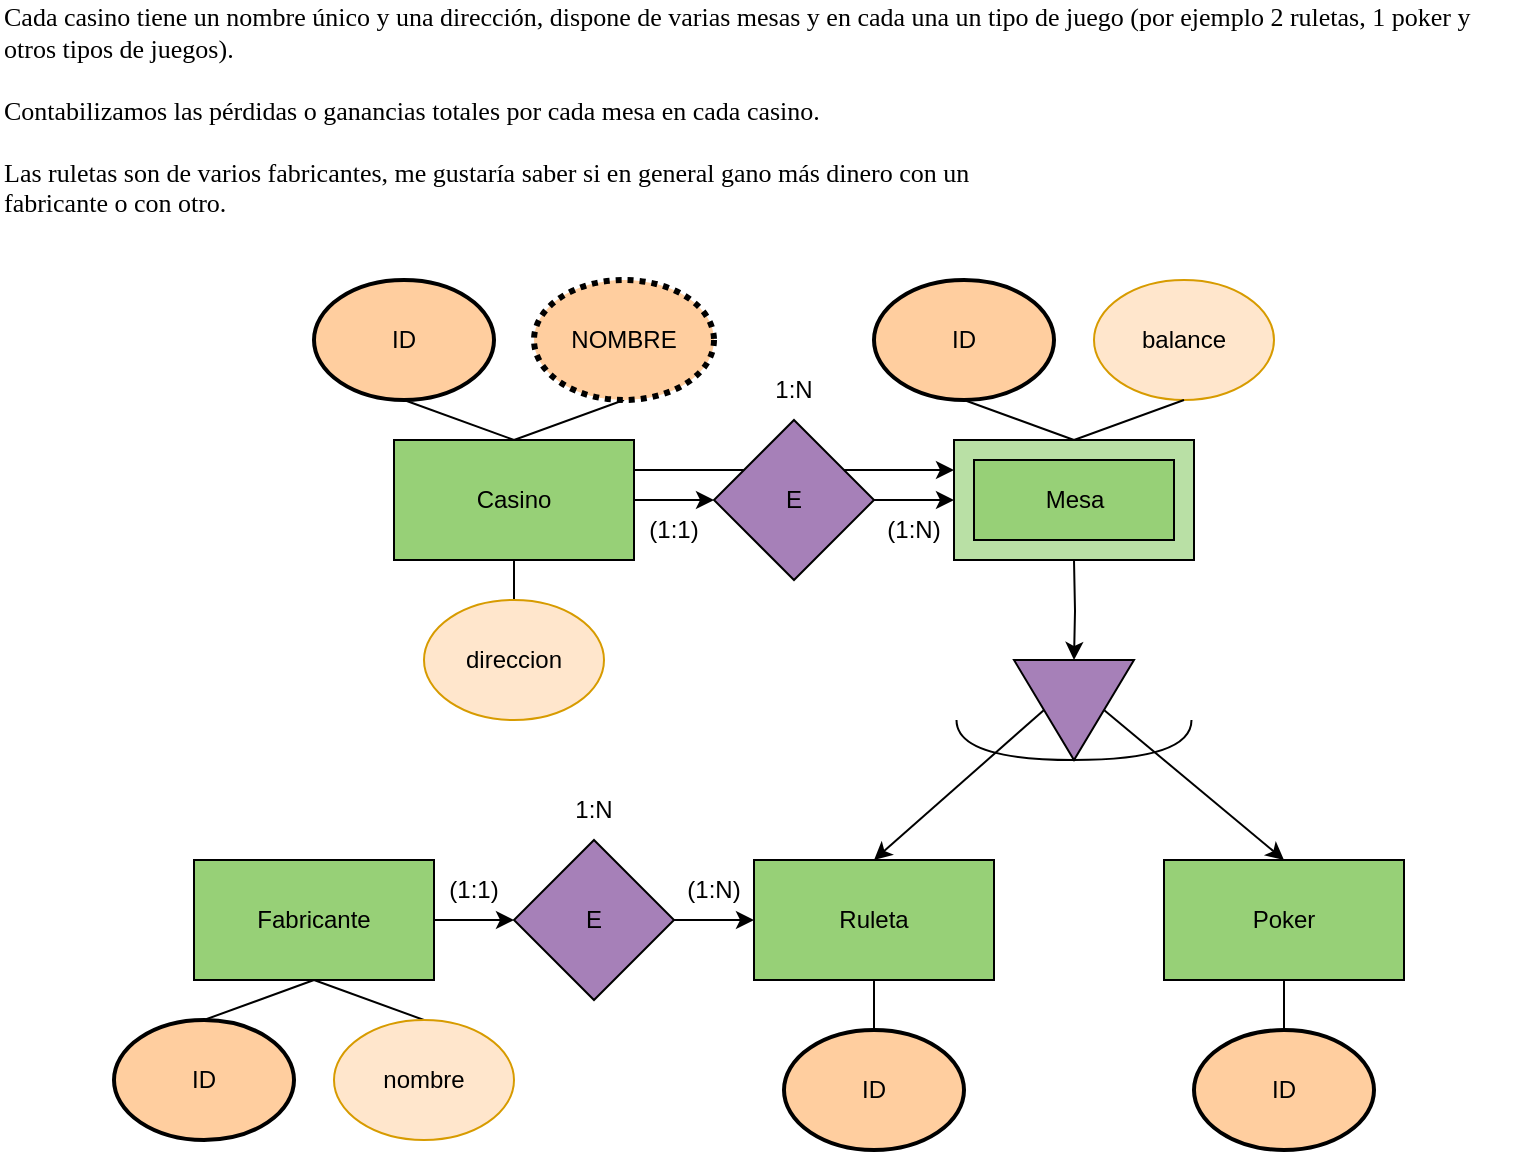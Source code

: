 <mxfile version="22.1.3" type="github">
  <diagram name="Página-1" id="AiLEBq430D1O8LsS42Yc">
    <mxGraphModel dx="1434" dy="750" grid="1" gridSize="10" guides="1" tooltips="1" connect="1" arrows="1" fold="1" page="1" pageScale="1" pageWidth="827" pageHeight="1169" math="0" shadow="0">
      <root>
        <mxCell id="0" />
        <mxCell id="1" parent="0" />
        <mxCell id="9Nb8sZ4_BTR4iNPmc8ov-22" style="edgeStyle=orthogonalEdgeStyle;rounded=0;orthogonalLoop=1;jettySize=auto;html=1;exitX=1;exitY=0.25;exitDx=0;exitDy=0;entryX=0;entryY=0;entryDx=0;entryDy=15;entryPerimeter=0;" edge="1" parent="1" source="9Nb8sZ4_BTR4iNPmc8ov-3" target="9Nb8sZ4_BTR4iNPmc8ov-18">
          <mxGeometry relative="1" as="geometry" />
        </mxCell>
        <mxCell id="9Nb8sZ4_BTR4iNPmc8ov-2" value="&lt;div&gt;Cada casino tiene un nombre único y una dirección, dispone de varias mesas y en cada una un&amp;nbsp;&lt;span style=&quot;background-color: initial;&quot;&gt;tipo de juego (por ejemplo 2 ruletas, 1 poker y otros tipos de juegos).&lt;/span&gt;&lt;/div&gt;&lt;div&gt;&lt;span style=&quot;background-color: initial;&quot;&gt;&lt;br&gt;&lt;/span&gt;&lt;/div&gt;&lt;div&gt;Contabilizamos las pérdidas o ganancias totales por cada mesa en cada casino.&lt;/div&gt;&lt;div&gt;&lt;br&gt;&lt;/div&gt;&lt;div&gt;Las ruletas son de varios fabricantes, me gustaría saber si en general gano más dinero con un&lt;/div&gt;&lt;div&gt;fabricante o con otro.&lt;/div&gt;" style="text;html=1;strokeColor=none;fillColor=none;align=left;verticalAlign=middle;whiteSpace=wrap;rounded=0;fontFamily=Verdana;fontSize=13;" vertex="1" parent="1">
          <mxGeometry x="34" y="40" width="760" height="110" as="geometry" />
        </mxCell>
        <mxCell id="9Nb8sZ4_BTR4iNPmc8ov-20" style="edgeStyle=orthogonalEdgeStyle;rounded=0;orthogonalLoop=1;jettySize=auto;html=1;exitX=1;exitY=0.5;exitDx=0;exitDy=0;entryX=0;entryY=0.5;entryDx=0;entryDy=0;" edge="1" parent="1" source="9Nb8sZ4_BTR4iNPmc8ov-3" target="9Nb8sZ4_BTR4iNPmc8ov-17">
          <mxGeometry relative="1" as="geometry" />
        </mxCell>
        <mxCell id="9Nb8sZ4_BTR4iNPmc8ov-3" value="Casino" style="rounded=0;whiteSpace=wrap;html=1;fillColor=#97D077;" vertex="1" parent="1">
          <mxGeometry x="231" y="260" width="120" height="60" as="geometry" />
        </mxCell>
        <mxCell id="9Nb8sZ4_BTR4iNPmc8ov-16" style="edgeStyle=orthogonalEdgeStyle;rounded=0;orthogonalLoop=1;jettySize=auto;html=1;exitX=0.5;exitY=1;exitDx=0;exitDy=0;entryX=0;entryY=0.5;entryDx=0;entryDy=0;" edge="1" parent="1" target="9Nb8sZ4_BTR4iNPmc8ov-11">
          <mxGeometry relative="1" as="geometry">
            <mxPoint x="571" y="320" as="sourcePoint" />
          </mxGeometry>
        </mxCell>
        <mxCell id="9Nb8sZ4_BTR4iNPmc8ov-41" style="rounded=0;orthogonalLoop=1;jettySize=auto;html=1;exitX=0.5;exitY=1;exitDx=0;exitDy=0;entryX=0.5;entryY=0;entryDx=0;entryDy=0;endArrow=none;endFill=0;" edge="1" parent="1" source="9Nb8sZ4_BTR4iNPmc8ov-5" target="9Nb8sZ4_BTR4iNPmc8ov-3">
          <mxGeometry relative="1" as="geometry" />
        </mxCell>
        <mxCell id="9Nb8sZ4_BTR4iNPmc8ov-5" value="ID" style="ellipse;whiteSpace=wrap;html=1;strokeWidth=2;fillColor=#FFCE9F;" vertex="1" parent="1">
          <mxGeometry x="191" y="180" width="90" height="60" as="geometry" />
        </mxCell>
        <mxCell id="9Nb8sZ4_BTR4iNPmc8ov-40" style="rounded=0;orthogonalLoop=1;jettySize=auto;html=1;exitX=0.5;exitY=1;exitDx=0;exitDy=0;entryX=0.5;entryY=0;entryDx=0;entryDy=0;endArrow=none;endFill=0;" edge="1" parent="1" source="9Nb8sZ4_BTR4iNPmc8ov-6" target="9Nb8sZ4_BTR4iNPmc8ov-3">
          <mxGeometry relative="1" as="geometry" />
        </mxCell>
        <mxCell id="9Nb8sZ4_BTR4iNPmc8ov-6" value="NOMBRE" style="ellipse;whiteSpace=wrap;html=1;strokeWidth=3;fillColor=#FFCE9F;dashed=1;dashPattern=1 1;" vertex="1" parent="1">
          <mxGeometry x="301" y="180" width="90" height="60" as="geometry" />
        </mxCell>
        <mxCell id="9Nb8sZ4_BTR4iNPmc8ov-7" value="balance" style="ellipse;whiteSpace=wrap;html=1;strokeWidth=1;fillColor=#ffe6cc;strokeColor=#d79b00;" vertex="1" parent="1">
          <mxGeometry x="581" y="180" width="90" height="60" as="geometry" />
        </mxCell>
        <mxCell id="9Nb8sZ4_BTR4iNPmc8ov-8" value="Ruleta" style="rounded=0;whiteSpace=wrap;html=1;fillColor=#97D077;" vertex="1" parent="1">
          <mxGeometry x="411" y="470" width="120" height="60" as="geometry" />
        </mxCell>
        <mxCell id="9Nb8sZ4_BTR4iNPmc8ov-42" style="edgeStyle=orthogonalEdgeStyle;rounded=0;orthogonalLoop=1;jettySize=auto;html=1;exitX=0.5;exitY=0;exitDx=0;exitDy=0;entryX=0.5;entryY=1;entryDx=0;entryDy=0;endArrow=none;endFill=0;" edge="1" parent="1" source="9Nb8sZ4_BTR4iNPmc8ov-9" target="9Nb8sZ4_BTR4iNPmc8ov-3">
          <mxGeometry relative="1" as="geometry" />
        </mxCell>
        <mxCell id="9Nb8sZ4_BTR4iNPmc8ov-9" value="direccion" style="ellipse;whiteSpace=wrap;html=1;strokeWidth=1;fillColor=#ffe6cc;strokeColor=#d79b00;" vertex="1" parent="1">
          <mxGeometry x="246" y="340" width="90" height="60" as="geometry" />
        </mxCell>
        <mxCell id="9Nb8sZ4_BTR4iNPmc8ov-10" value="Poker" style="rounded=0;whiteSpace=wrap;html=1;fillColor=#97D077;" vertex="1" parent="1">
          <mxGeometry x="616" y="470" width="120" height="60" as="geometry" />
        </mxCell>
        <mxCell id="9Nb8sZ4_BTR4iNPmc8ov-14" style="rounded=0;orthogonalLoop=1;jettySize=auto;html=1;exitX=0.5;exitY=0;exitDx=0;exitDy=0;entryX=0.5;entryY=0;entryDx=0;entryDy=0;endArrow=classic;endFill=1;" edge="1" parent="1" source="9Nb8sZ4_BTR4iNPmc8ov-11" target="9Nb8sZ4_BTR4iNPmc8ov-10">
          <mxGeometry relative="1" as="geometry" />
        </mxCell>
        <mxCell id="9Nb8sZ4_BTR4iNPmc8ov-15" style="rounded=0;orthogonalLoop=1;jettySize=auto;html=1;exitX=0.5;exitY=1;exitDx=0;exitDy=0;entryX=0.5;entryY=0;entryDx=0;entryDy=0;endArrow=classic;endFill=1;" edge="1" parent="1" source="9Nb8sZ4_BTR4iNPmc8ov-11" target="9Nb8sZ4_BTR4iNPmc8ov-8">
          <mxGeometry relative="1" as="geometry" />
        </mxCell>
        <mxCell id="9Nb8sZ4_BTR4iNPmc8ov-11" value="" style="triangle;whiteSpace=wrap;html=1;direction=south;fillColor=#A680B8;" vertex="1" parent="1">
          <mxGeometry x="541" y="370" width="60" height="50" as="geometry" />
        </mxCell>
        <mxCell id="9Nb8sZ4_BTR4iNPmc8ov-13" value="" style="shape=requiredInterface;html=1;verticalLabelPosition=bottom;sketch=0;direction=south;" vertex="1" parent="1">
          <mxGeometry x="512.25" y="400" width="117.5" height="20" as="geometry" />
        </mxCell>
        <mxCell id="9Nb8sZ4_BTR4iNPmc8ov-17" value="E" style="rhombus;whiteSpace=wrap;html=1;fillColor=#A680B8;" vertex="1" parent="1">
          <mxGeometry x="391" y="250" width="80" height="80" as="geometry" />
        </mxCell>
        <mxCell id="9Nb8sZ4_BTR4iNPmc8ov-21" style="edgeStyle=orthogonalEdgeStyle;rounded=0;orthogonalLoop=1;jettySize=auto;html=1;exitX=1;exitY=0.5;exitDx=0;exitDy=0;entryX=0;entryY=0.5;entryDx=0;entryDy=0;entryPerimeter=0;" edge="1" parent="1" source="9Nb8sZ4_BTR4iNPmc8ov-17" target="9Nb8sZ4_BTR4iNPmc8ov-18">
          <mxGeometry relative="1" as="geometry" />
        </mxCell>
        <mxCell id="9Nb8sZ4_BTR4iNPmc8ov-26" value="" style="group;fillColor=#97D077;" vertex="1" connectable="0" parent="1">
          <mxGeometry x="511" y="260" width="120" height="60" as="geometry" />
        </mxCell>
        <mxCell id="9Nb8sZ4_BTR4iNPmc8ov-18" value="" style="verticalLabelPosition=bottom;verticalAlign=top;html=1;shape=mxgraph.basic.frame;dx=10;whiteSpace=wrap;fillColor=#B9E0A5;" vertex="1" parent="9Nb8sZ4_BTR4iNPmc8ov-26">
          <mxGeometry width="120" height="60" as="geometry" />
        </mxCell>
        <mxCell id="9Nb8sZ4_BTR4iNPmc8ov-23" value="Mesa" style="text;html=1;align=center;verticalAlign=middle;resizable=0;points=[];autosize=1;strokeColor=none;fillColor=none;" vertex="1" parent="9Nb8sZ4_BTR4iNPmc8ov-26">
          <mxGeometry x="35" y="15" width="50" height="30" as="geometry" />
        </mxCell>
        <mxCell id="9Nb8sZ4_BTR4iNPmc8ov-35" style="edgeStyle=orthogonalEdgeStyle;rounded=0;orthogonalLoop=1;jettySize=auto;html=1;exitX=1;exitY=0.5;exitDx=0;exitDy=0;entryX=0;entryY=0.5;entryDx=0;entryDy=0;" edge="1" parent="1" source="9Nb8sZ4_BTR4iNPmc8ov-27" target="9Nb8sZ4_BTR4iNPmc8ov-8">
          <mxGeometry relative="1" as="geometry" />
        </mxCell>
        <mxCell id="9Nb8sZ4_BTR4iNPmc8ov-27" value="E" style="rhombus;whiteSpace=wrap;html=1;fillColor=#A680B8;" vertex="1" parent="1">
          <mxGeometry x="291" y="460" width="80" height="80" as="geometry" />
        </mxCell>
        <mxCell id="9Nb8sZ4_BTR4iNPmc8ov-34" style="edgeStyle=orthogonalEdgeStyle;rounded=0;orthogonalLoop=1;jettySize=auto;html=1;exitX=1;exitY=0.5;exitDx=0;exitDy=0;entryX=0;entryY=0.5;entryDx=0;entryDy=0;" edge="1" parent="1" source="9Nb8sZ4_BTR4iNPmc8ov-28" target="9Nb8sZ4_BTR4iNPmc8ov-27">
          <mxGeometry relative="1" as="geometry" />
        </mxCell>
        <mxCell id="9Nb8sZ4_BTR4iNPmc8ov-28" value="Fabricante" style="rounded=0;whiteSpace=wrap;html=1;fillColor=#97D077;" vertex="1" parent="1">
          <mxGeometry x="131" y="470" width="120" height="60" as="geometry" />
        </mxCell>
        <mxCell id="9Nb8sZ4_BTR4iNPmc8ov-29" value="ID" style="ellipse;whiteSpace=wrap;html=1;strokeWidth=2;fillColor=#FFCE9F;" vertex="1" parent="1">
          <mxGeometry x="471" y="180" width="90" height="60" as="geometry" />
        </mxCell>
        <mxCell id="9Nb8sZ4_BTR4iNPmc8ov-36" style="edgeStyle=orthogonalEdgeStyle;rounded=0;orthogonalLoop=1;jettySize=auto;html=1;exitX=0.5;exitY=0;exitDx=0;exitDy=0;entryX=0.5;entryY=1;entryDx=0;entryDy=0;endArrow=none;endFill=0;" edge="1" parent="1" source="9Nb8sZ4_BTR4iNPmc8ov-30" target="9Nb8sZ4_BTR4iNPmc8ov-8">
          <mxGeometry relative="1" as="geometry" />
        </mxCell>
        <mxCell id="9Nb8sZ4_BTR4iNPmc8ov-30" value="ID" style="ellipse;whiteSpace=wrap;html=1;strokeWidth=2;fillColor=#FFCE9F;" vertex="1" parent="1">
          <mxGeometry x="426" y="555" width="90" height="60" as="geometry" />
        </mxCell>
        <mxCell id="9Nb8sZ4_BTR4iNPmc8ov-37" style="edgeStyle=orthogonalEdgeStyle;rounded=0;orthogonalLoop=1;jettySize=auto;html=1;exitX=0.5;exitY=0;exitDx=0;exitDy=0;entryX=0.5;entryY=1;entryDx=0;entryDy=0;endArrow=none;endFill=0;" edge="1" parent="1" source="9Nb8sZ4_BTR4iNPmc8ov-31" target="9Nb8sZ4_BTR4iNPmc8ov-10">
          <mxGeometry relative="1" as="geometry" />
        </mxCell>
        <mxCell id="9Nb8sZ4_BTR4iNPmc8ov-31" value="ID" style="ellipse;whiteSpace=wrap;html=1;strokeWidth=2;fillColor=#FFCE9F;" vertex="1" parent="1">
          <mxGeometry x="631" y="555" width="90" height="60" as="geometry" />
        </mxCell>
        <mxCell id="9Nb8sZ4_BTR4iNPmc8ov-43" style="rounded=0;orthogonalLoop=1;jettySize=auto;html=1;exitX=0.5;exitY=0;exitDx=0;exitDy=0;entryX=0.5;entryY=1;entryDx=0;entryDy=0;endArrow=none;endFill=0;" edge="1" parent="1" source="9Nb8sZ4_BTR4iNPmc8ov-32" target="9Nb8sZ4_BTR4iNPmc8ov-28">
          <mxGeometry relative="1" as="geometry" />
        </mxCell>
        <mxCell id="9Nb8sZ4_BTR4iNPmc8ov-32" value="nombre" style="ellipse;whiteSpace=wrap;html=1;strokeWidth=1;fillColor=#ffe6cc;strokeColor=#d79b00;" vertex="1" parent="1">
          <mxGeometry x="201" y="550" width="90" height="60" as="geometry" />
        </mxCell>
        <mxCell id="9Nb8sZ4_BTR4iNPmc8ov-44" style="rounded=0;orthogonalLoop=1;jettySize=auto;html=1;exitX=0.5;exitY=0;exitDx=0;exitDy=0;entryX=0.5;entryY=1;entryDx=0;entryDy=0;endArrow=none;endFill=0;" edge="1" parent="1" source="9Nb8sZ4_BTR4iNPmc8ov-33" target="9Nb8sZ4_BTR4iNPmc8ov-28">
          <mxGeometry relative="1" as="geometry" />
        </mxCell>
        <mxCell id="9Nb8sZ4_BTR4iNPmc8ov-33" value="ID" style="ellipse;whiteSpace=wrap;html=1;strokeWidth=2;fillColor=#FFCE9F;" vertex="1" parent="1">
          <mxGeometry x="91" y="550" width="90" height="60" as="geometry" />
        </mxCell>
        <mxCell id="9Nb8sZ4_BTR4iNPmc8ov-38" style="rounded=0;orthogonalLoop=1;jettySize=auto;html=1;exitX=0.5;exitY=0;exitDx=0;exitDy=0;exitPerimeter=0;entryX=0.5;entryY=1;entryDx=0;entryDy=0;endArrow=none;endFill=0;" edge="1" parent="1" source="9Nb8sZ4_BTR4iNPmc8ov-18" target="9Nb8sZ4_BTR4iNPmc8ov-7">
          <mxGeometry relative="1" as="geometry" />
        </mxCell>
        <mxCell id="9Nb8sZ4_BTR4iNPmc8ov-39" style="rounded=0;orthogonalLoop=1;jettySize=auto;html=1;exitX=0.5;exitY=1;exitDx=0;exitDy=0;entryX=0.5;entryY=0;entryDx=0;entryDy=0;entryPerimeter=0;endArrow=none;endFill=0;" edge="1" parent="1" source="9Nb8sZ4_BTR4iNPmc8ov-29" target="9Nb8sZ4_BTR4iNPmc8ov-18">
          <mxGeometry relative="1" as="geometry" />
        </mxCell>
        <mxCell id="9Nb8sZ4_BTR4iNPmc8ov-45" value="(1:N)" style="text;html=1;strokeColor=none;fillColor=none;align=center;verticalAlign=middle;whiteSpace=wrap;rounded=0;" vertex="1" parent="1">
          <mxGeometry x="361" y="470" width="60" height="30" as="geometry" />
        </mxCell>
        <mxCell id="9Nb8sZ4_BTR4iNPmc8ov-47" value="(1:1)" style="text;html=1;strokeColor=none;fillColor=none;align=center;verticalAlign=middle;whiteSpace=wrap;rounded=0;" vertex="1" parent="1">
          <mxGeometry x="241" y="470" width="60" height="30" as="geometry" />
        </mxCell>
        <mxCell id="9Nb8sZ4_BTR4iNPmc8ov-48" value="1:N" style="text;html=1;strokeColor=none;fillColor=none;align=center;verticalAlign=middle;whiteSpace=wrap;rounded=0;" vertex="1" parent="1">
          <mxGeometry x="301" y="430" width="60" height="30" as="geometry" />
        </mxCell>
        <mxCell id="9Nb8sZ4_BTR4iNPmc8ov-49" value="(1:1)" style="text;html=1;strokeColor=none;fillColor=none;align=center;verticalAlign=middle;whiteSpace=wrap;rounded=0;" vertex="1" parent="1">
          <mxGeometry x="341" y="290" width="60" height="30" as="geometry" />
        </mxCell>
        <mxCell id="9Nb8sZ4_BTR4iNPmc8ov-50" value="(1:N)" style="text;html=1;strokeColor=none;fillColor=none;align=center;verticalAlign=middle;whiteSpace=wrap;rounded=0;" vertex="1" parent="1">
          <mxGeometry x="461" y="290" width="60" height="30" as="geometry" />
        </mxCell>
        <mxCell id="9Nb8sZ4_BTR4iNPmc8ov-51" value="1:N" style="text;html=1;strokeColor=none;fillColor=none;align=center;verticalAlign=middle;whiteSpace=wrap;rounded=0;" vertex="1" parent="1">
          <mxGeometry x="401" y="220" width="60" height="30" as="geometry" />
        </mxCell>
      </root>
    </mxGraphModel>
  </diagram>
</mxfile>
